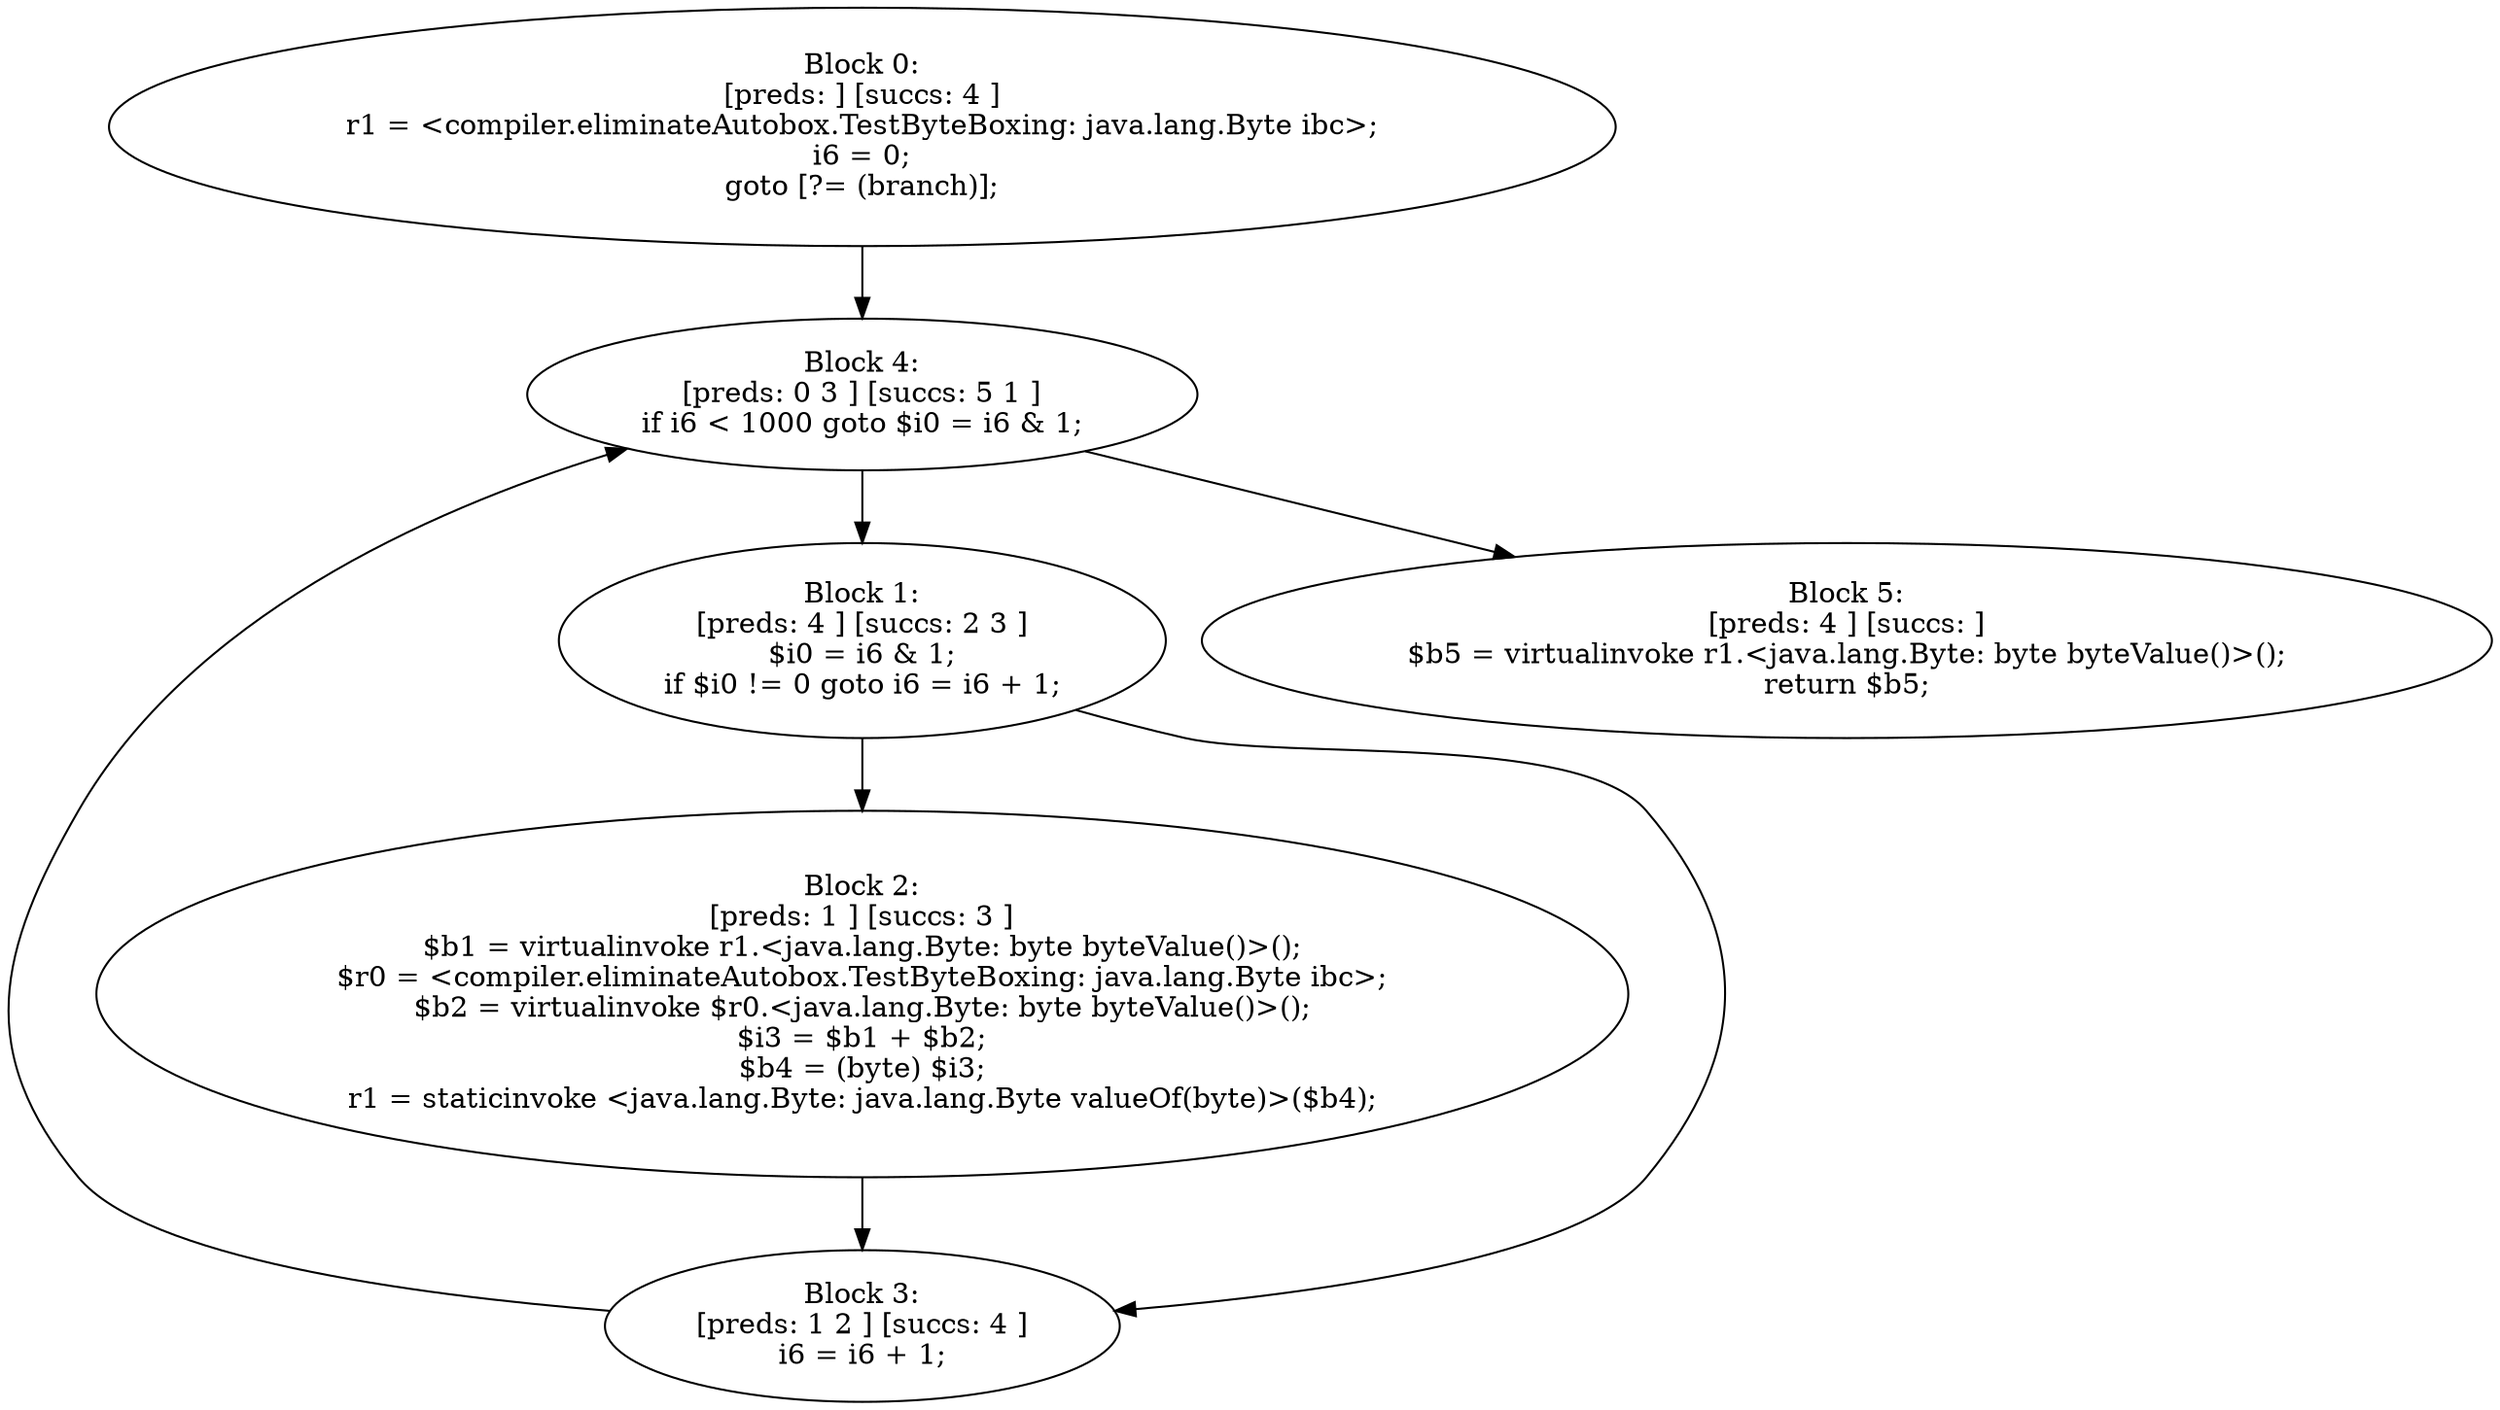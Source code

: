 digraph "unitGraph" {
    "Block 0:
[preds: ] [succs: 4 ]
r1 = <compiler.eliminateAutobox.TestByteBoxing: java.lang.Byte ibc>;
i6 = 0;
goto [?= (branch)];
"
    "Block 1:
[preds: 4 ] [succs: 2 3 ]
$i0 = i6 & 1;
if $i0 != 0 goto i6 = i6 + 1;
"
    "Block 2:
[preds: 1 ] [succs: 3 ]
$b1 = virtualinvoke r1.<java.lang.Byte: byte byteValue()>();
$r0 = <compiler.eliminateAutobox.TestByteBoxing: java.lang.Byte ibc>;
$b2 = virtualinvoke $r0.<java.lang.Byte: byte byteValue()>();
$i3 = $b1 + $b2;
$b4 = (byte) $i3;
r1 = staticinvoke <java.lang.Byte: java.lang.Byte valueOf(byte)>($b4);
"
    "Block 3:
[preds: 1 2 ] [succs: 4 ]
i6 = i6 + 1;
"
    "Block 4:
[preds: 0 3 ] [succs: 5 1 ]
if i6 < 1000 goto $i0 = i6 & 1;
"
    "Block 5:
[preds: 4 ] [succs: ]
$b5 = virtualinvoke r1.<java.lang.Byte: byte byteValue()>();
return $b5;
"
    "Block 0:
[preds: ] [succs: 4 ]
r1 = <compiler.eliminateAutobox.TestByteBoxing: java.lang.Byte ibc>;
i6 = 0;
goto [?= (branch)];
"->"Block 4:
[preds: 0 3 ] [succs: 5 1 ]
if i6 < 1000 goto $i0 = i6 & 1;
";
    "Block 1:
[preds: 4 ] [succs: 2 3 ]
$i0 = i6 & 1;
if $i0 != 0 goto i6 = i6 + 1;
"->"Block 2:
[preds: 1 ] [succs: 3 ]
$b1 = virtualinvoke r1.<java.lang.Byte: byte byteValue()>();
$r0 = <compiler.eliminateAutobox.TestByteBoxing: java.lang.Byte ibc>;
$b2 = virtualinvoke $r0.<java.lang.Byte: byte byteValue()>();
$i3 = $b1 + $b2;
$b4 = (byte) $i3;
r1 = staticinvoke <java.lang.Byte: java.lang.Byte valueOf(byte)>($b4);
";
    "Block 1:
[preds: 4 ] [succs: 2 3 ]
$i0 = i6 & 1;
if $i0 != 0 goto i6 = i6 + 1;
"->"Block 3:
[preds: 1 2 ] [succs: 4 ]
i6 = i6 + 1;
";
    "Block 2:
[preds: 1 ] [succs: 3 ]
$b1 = virtualinvoke r1.<java.lang.Byte: byte byteValue()>();
$r0 = <compiler.eliminateAutobox.TestByteBoxing: java.lang.Byte ibc>;
$b2 = virtualinvoke $r0.<java.lang.Byte: byte byteValue()>();
$i3 = $b1 + $b2;
$b4 = (byte) $i3;
r1 = staticinvoke <java.lang.Byte: java.lang.Byte valueOf(byte)>($b4);
"->"Block 3:
[preds: 1 2 ] [succs: 4 ]
i6 = i6 + 1;
";
    "Block 3:
[preds: 1 2 ] [succs: 4 ]
i6 = i6 + 1;
"->"Block 4:
[preds: 0 3 ] [succs: 5 1 ]
if i6 < 1000 goto $i0 = i6 & 1;
";
    "Block 4:
[preds: 0 3 ] [succs: 5 1 ]
if i6 < 1000 goto $i0 = i6 & 1;
"->"Block 5:
[preds: 4 ] [succs: ]
$b5 = virtualinvoke r1.<java.lang.Byte: byte byteValue()>();
return $b5;
";
    "Block 4:
[preds: 0 3 ] [succs: 5 1 ]
if i6 < 1000 goto $i0 = i6 & 1;
"->"Block 1:
[preds: 4 ] [succs: 2 3 ]
$i0 = i6 & 1;
if $i0 != 0 goto i6 = i6 + 1;
";
}
